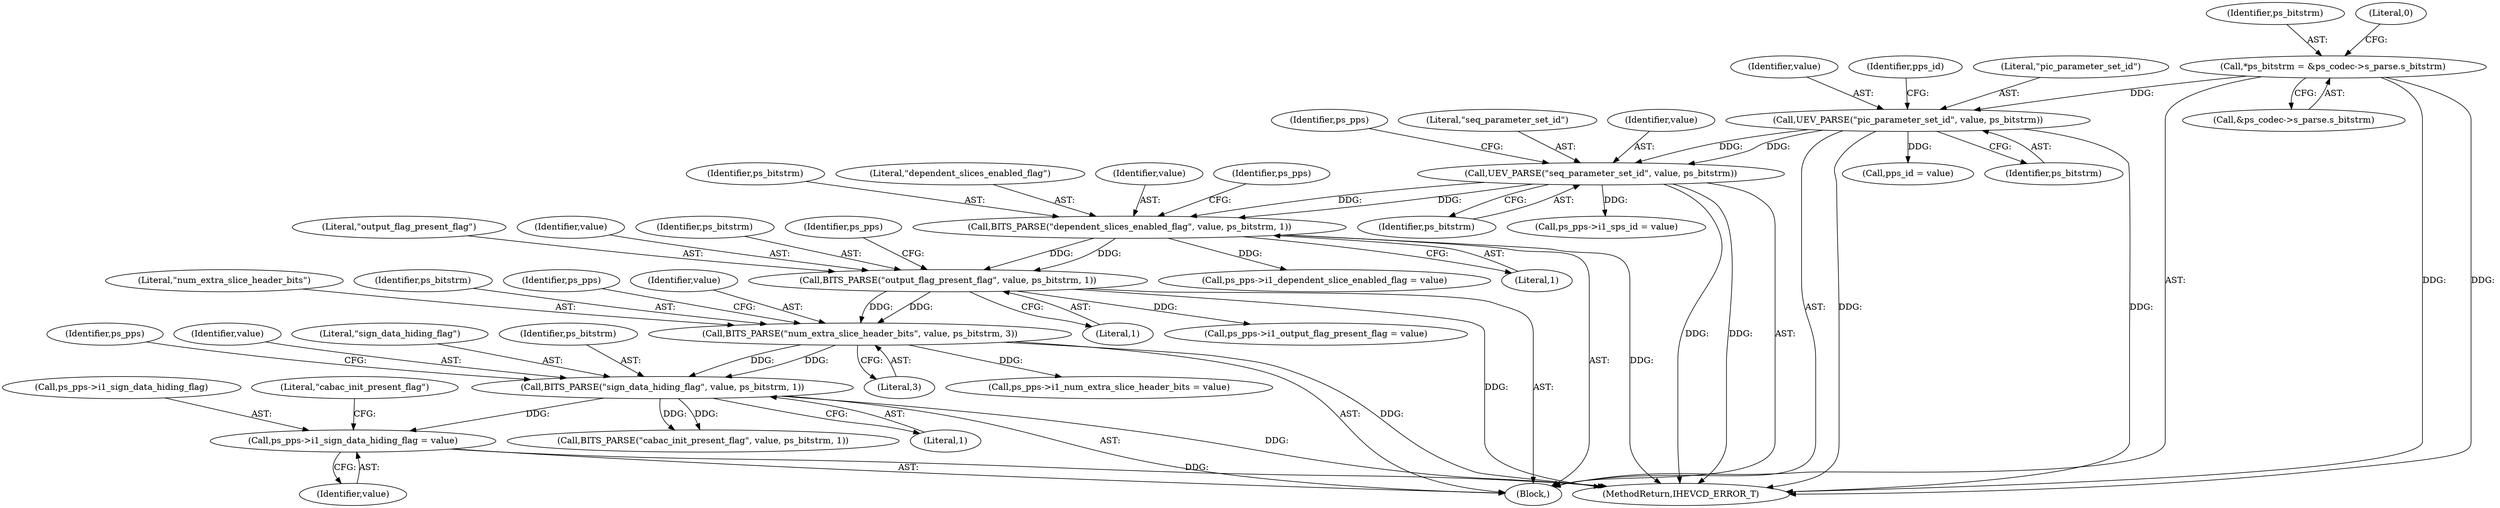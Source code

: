 digraph "0_Android_ebaa71da6362c497310377df509651974401d258@pointer" {
"1000256" [label="(Call,ps_pps->i1_sign_data_hiding_flag = value)"];
"1000251" [label="(Call,BITS_PARSE(\"sign_data_hiding_flag\", value, ps_bitstrm, 1))"];
"1000241" [label="(Call,BITS_PARSE(\"num_extra_slice_header_bits\", value, ps_bitstrm, 3))"];
"1000231" [label="(Call,BITS_PARSE(\"output_flag_present_flag\", value, ps_bitstrm, 1))"];
"1000221" [label="(Call,BITS_PARSE(\"dependent_slices_enabled_flag\", value, ps_bitstrm, 1))"];
"1000180" [label="(Call,UEV_PARSE(\"seq_parameter_set_id\", value, ps_bitstrm))"];
"1000138" [label="(Call,UEV_PARSE(\"pic_parameter_set_id\", value, ps_bitstrm))"];
"1000122" [label="(Call,*ps_bitstrm = &ps_codec->s_parse.s_bitstrm)"];
"1000256" [label="(Call,ps_pps->i1_sign_data_hiding_flag = value)"];
"1000123" [label="(Identifier,ps_bitstrm)"];
"1000242" [label="(Literal,\"num_extra_slice_header_bits\")"];
"1001009" [label="(MethodReturn,IHEVCD_ERROR_T)"];
"1000241" [label="(Call,BITS_PARSE(\"num_extra_slice_header_bits\", value, ps_bitstrm, 3))"];
"1000140" [label="(Identifier,value)"];
"1000142" [label="(Call,pps_id = value)"];
"1000232" [label="(Literal,\"output_flag_present_flag\")"];
"1000183" [label="(Identifier,ps_bitstrm)"];
"1000186" [label="(Identifier,ps_pps)"];
"1000235" [label="(Literal,1)"];
"1000224" [label="(Identifier,ps_bitstrm)"];
"1000222" [label="(Literal,\"dependent_slices_enabled_flag\")"];
"1000257" [label="(Call,ps_pps->i1_sign_data_hiding_flag)"];
"1000233" [label="(Identifier,value)"];
"1000236" [label="(Call,ps_pps->i1_output_flag_present_flag = value)"];
"1000258" [label="(Identifier,ps_pps)"];
"1000234" [label="(Identifier,ps_bitstrm)"];
"1000221" [label="(Call,BITS_PARSE(\"dependent_slices_enabled_flag\", value, ps_bitstrm, 1))"];
"1000244" [label="(Identifier,ps_bitstrm)"];
"1000122" [label="(Call,*ps_bitstrm = &ps_codec->s_parse.s_bitstrm)"];
"1000245" [label="(Literal,3)"];
"1000248" [label="(Identifier,ps_pps)"];
"1000124" [label="(Call,&ps_codec->s_parse.s_bitstrm)"];
"1000226" [label="(Call,ps_pps->i1_dependent_slice_enabled_flag = value)"];
"1000143" [label="(Identifier,pps_id)"];
"1000261" [label="(Call,BITS_PARSE(\"cabac_init_present_flag\", value, ps_bitstrm, 1))"];
"1000181" [label="(Literal,\"seq_parameter_set_id\")"];
"1000243" [label="(Identifier,value)"];
"1000180" [label="(Call,UEV_PARSE(\"seq_parameter_set_id\", value, ps_bitstrm))"];
"1000253" [label="(Identifier,value)"];
"1000184" [label="(Call,ps_pps->i1_sps_id = value)"];
"1000138" [label="(Call,UEV_PARSE(\"pic_parameter_set_id\", value, ps_bitstrm))"];
"1000132" [label="(Literal,0)"];
"1000252" [label="(Literal,\"sign_data_hiding_flag\")"];
"1000255" [label="(Literal,1)"];
"1000225" [label="(Literal,1)"];
"1000223" [label="(Identifier,value)"];
"1000254" [label="(Identifier,ps_bitstrm)"];
"1000231" [label="(Call,BITS_PARSE(\"output_flag_present_flag\", value, ps_bitstrm, 1))"];
"1000238" [label="(Identifier,ps_pps)"];
"1000251" [label="(Call,BITS_PARSE(\"sign_data_hiding_flag\", value, ps_bitstrm, 1))"];
"1000246" [label="(Call,ps_pps->i1_num_extra_slice_header_bits = value)"];
"1000110" [label="(Block,)"];
"1000141" [label="(Identifier,ps_bitstrm)"];
"1000260" [label="(Identifier,value)"];
"1000182" [label="(Identifier,value)"];
"1000139" [label="(Literal,\"pic_parameter_set_id\")"];
"1000262" [label="(Literal,\"cabac_init_present_flag\")"];
"1000228" [label="(Identifier,ps_pps)"];
"1000256" -> "1000110"  [label="AST: "];
"1000256" -> "1000260"  [label="CFG: "];
"1000257" -> "1000256"  [label="AST: "];
"1000260" -> "1000256"  [label="AST: "];
"1000262" -> "1000256"  [label="CFG: "];
"1000256" -> "1001009"  [label="DDG: "];
"1000251" -> "1000256"  [label="DDG: "];
"1000251" -> "1000110"  [label="AST: "];
"1000251" -> "1000255"  [label="CFG: "];
"1000252" -> "1000251"  [label="AST: "];
"1000253" -> "1000251"  [label="AST: "];
"1000254" -> "1000251"  [label="AST: "];
"1000255" -> "1000251"  [label="AST: "];
"1000258" -> "1000251"  [label="CFG: "];
"1000251" -> "1001009"  [label="DDG: "];
"1000241" -> "1000251"  [label="DDG: "];
"1000241" -> "1000251"  [label="DDG: "];
"1000251" -> "1000261"  [label="DDG: "];
"1000251" -> "1000261"  [label="DDG: "];
"1000241" -> "1000110"  [label="AST: "];
"1000241" -> "1000245"  [label="CFG: "];
"1000242" -> "1000241"  [label="AST: "];
"1000243" -> "1000241"  [label="AST: "];
"1000244" -> "1000241"  [label="AST: "];
"1000245" -> "1000241"  [label="AST: "];
"1000248" -> "1000241"  [label="CFG: "];
"1000241" -> "1001009"  [label="DDG: "];
"1000231" -> "1000241"  [label="DDG: "];
"1000231" -> "1000241"  [label="DDG: "];
"1000241" -> "1000246"  [label="DDG: "];
"1000231" -> "1000110"  [label="AST: "];
"1000231" -> "1000235"  [label="CFG: "];
"1000232" -> "1000231"  [label="AST: "];
"1000233" -> "1000231"  [label="AST: "];
"1000234" -> "1000231"  [label="AST: "];
"1000235" -> "1000231"  [label="AST: "];
"1000238" -> "1000231"  [label="CFG: "];
"1000231" -> "1001009"  [label="DDG: "];
"1000221" -> "1000231"  [label="DDG: "];
"1000221" -> "1000231"  [label="DDG: "];
"1000231" -> "1000236"  [label="DDG: "];
"1000221" -> "1000110"  [label="AST: "];
"1000221" -> "1000225"  [label="CFG: "];
"1000222" -> "1000221"  [label="AST: "];
"1000223" -> "1000221"  [label="AST: "];
"1000224" -> "1000221"  [label="AST: "];
"1000225" -> "1000221"  [label="AST: "];
"1000228" -> "1000221"  [label="CFG: "];
"1000221" -> "1001009"  [label="DDG: "];
"1000180" -> "1000221"  [label="DDG: "];
"1000180" -> "1000221"  [label="DDG: "];
"1000221" -> "1000226"  [label="DDG: "];
"1000180" -> "1000110"  [label="AST: "];
"1000180" -> "1000183"  [label="CFG: "];
"1000181" -> "1000180"  [label="AST: "];
"1000182" -> "1000180"  [label="AST: "];
"1000183" -> "1000180"  [label="AST: "];
"1000186" -> "1000180"  [label="CFG: "];
"1000180" -> "1001009"  [label="DDG: "];
"1000180" -> "1001009"  [label="DDG: "];
"1000138" -> "1000180"  [label="DDG: "];
"1000138" -> "1000180"  [label="DDG: "];
"1000180" -> "1000184"  [label="DDG: "];
"1000138" -> "1000110"  [label="AST: "];
"1000138" -> "1000141"  [label="CFG: "];
"1000139" -> "1000138"  [label="AST: "];
"1000140" -> "1000138"  [label="AST: "];
"1000141" -> "1000138"  [label="AST: "];
"1000143" -> "1000138"  [label="CFG: "];
"1000138" -> "1001009"  [label="DDG: "];
"1000138" -> "1001009"  [label="DDG: "];
"1000122" -> "1000138"  [label="DDG: "];
"1000138" -> "1000142"  [label="DDG: "];
"1000122" -> "1000110"  [label="AST: "];
"1000122" -> "1000124"  [label="CFG: "];
"1000123" -> "1000122"  [label="AST: "];
"1000124" -> "1000122"  [label="AST: "];
"1000132" -> "1000122"  [label="CFG: "];
"1000122" -> "1001009"  [label="DDG: "];
"1000122" -> "1001009"  [label="DDG: "];
}
